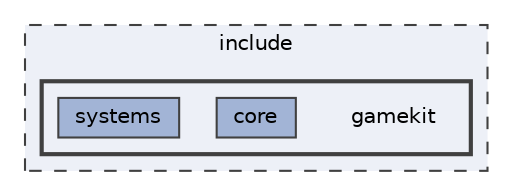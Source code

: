 digraph "include/gamekit"
{
 // LATEX_PDF_SIZE
  bgcolor="transparent";
  edge [fontname=Helvetica,fontsize=10,labelfontname=Helvetica,labelfontsize=10];
  node [fontname=Helvetica,fontsize=10,shape=box,height=0.2,width=0.4];
  compound=true
  subgraph clusterdir_d44c64559bbebec7f509842c48db8b23 {
    graph [ bgcolor="#edf0f7", pencolor="grey25", label="include", fontname=Helvetica,fontsize=10 style="filled,dashed", URL="dir_d44c64559bbebec7f509842c48db8b23.html",tooltip=""]
  subgraph clusterdir_a5e97b8b86b5dc42c49bedc079869e11 {
    graph [ bgcolor="#edf0f7", pencolor="grey25", label="", fontname=Helvetica,fontsize=10 style="filled,bold", URL="dir_a5e97b8b86b5dc42c49bedc079869e11.html",tooltip=""]
    dir_a5e97b8b86b5dc42c49bedc079869e11 [shape=plaintext, label="gamekit"];
  dir_124f62213908ea83a81dabad350e689a [label="core", fillcolor="#a2b4d6", color="grey25", style="filled", URL="dir_124f62213908ea83a81dabad350e689a.html",tooltip=""];
  dir_9c3cccfd4e85ebbe54ef57737f63bc4b [label="systems", fillcolor="#a2b4d6", color="grey25", style="filled", URL="dir_9c3cccfd4e85ebbe54ef57737f63bc4b.html",tooltip=""];
  }
  }
}
